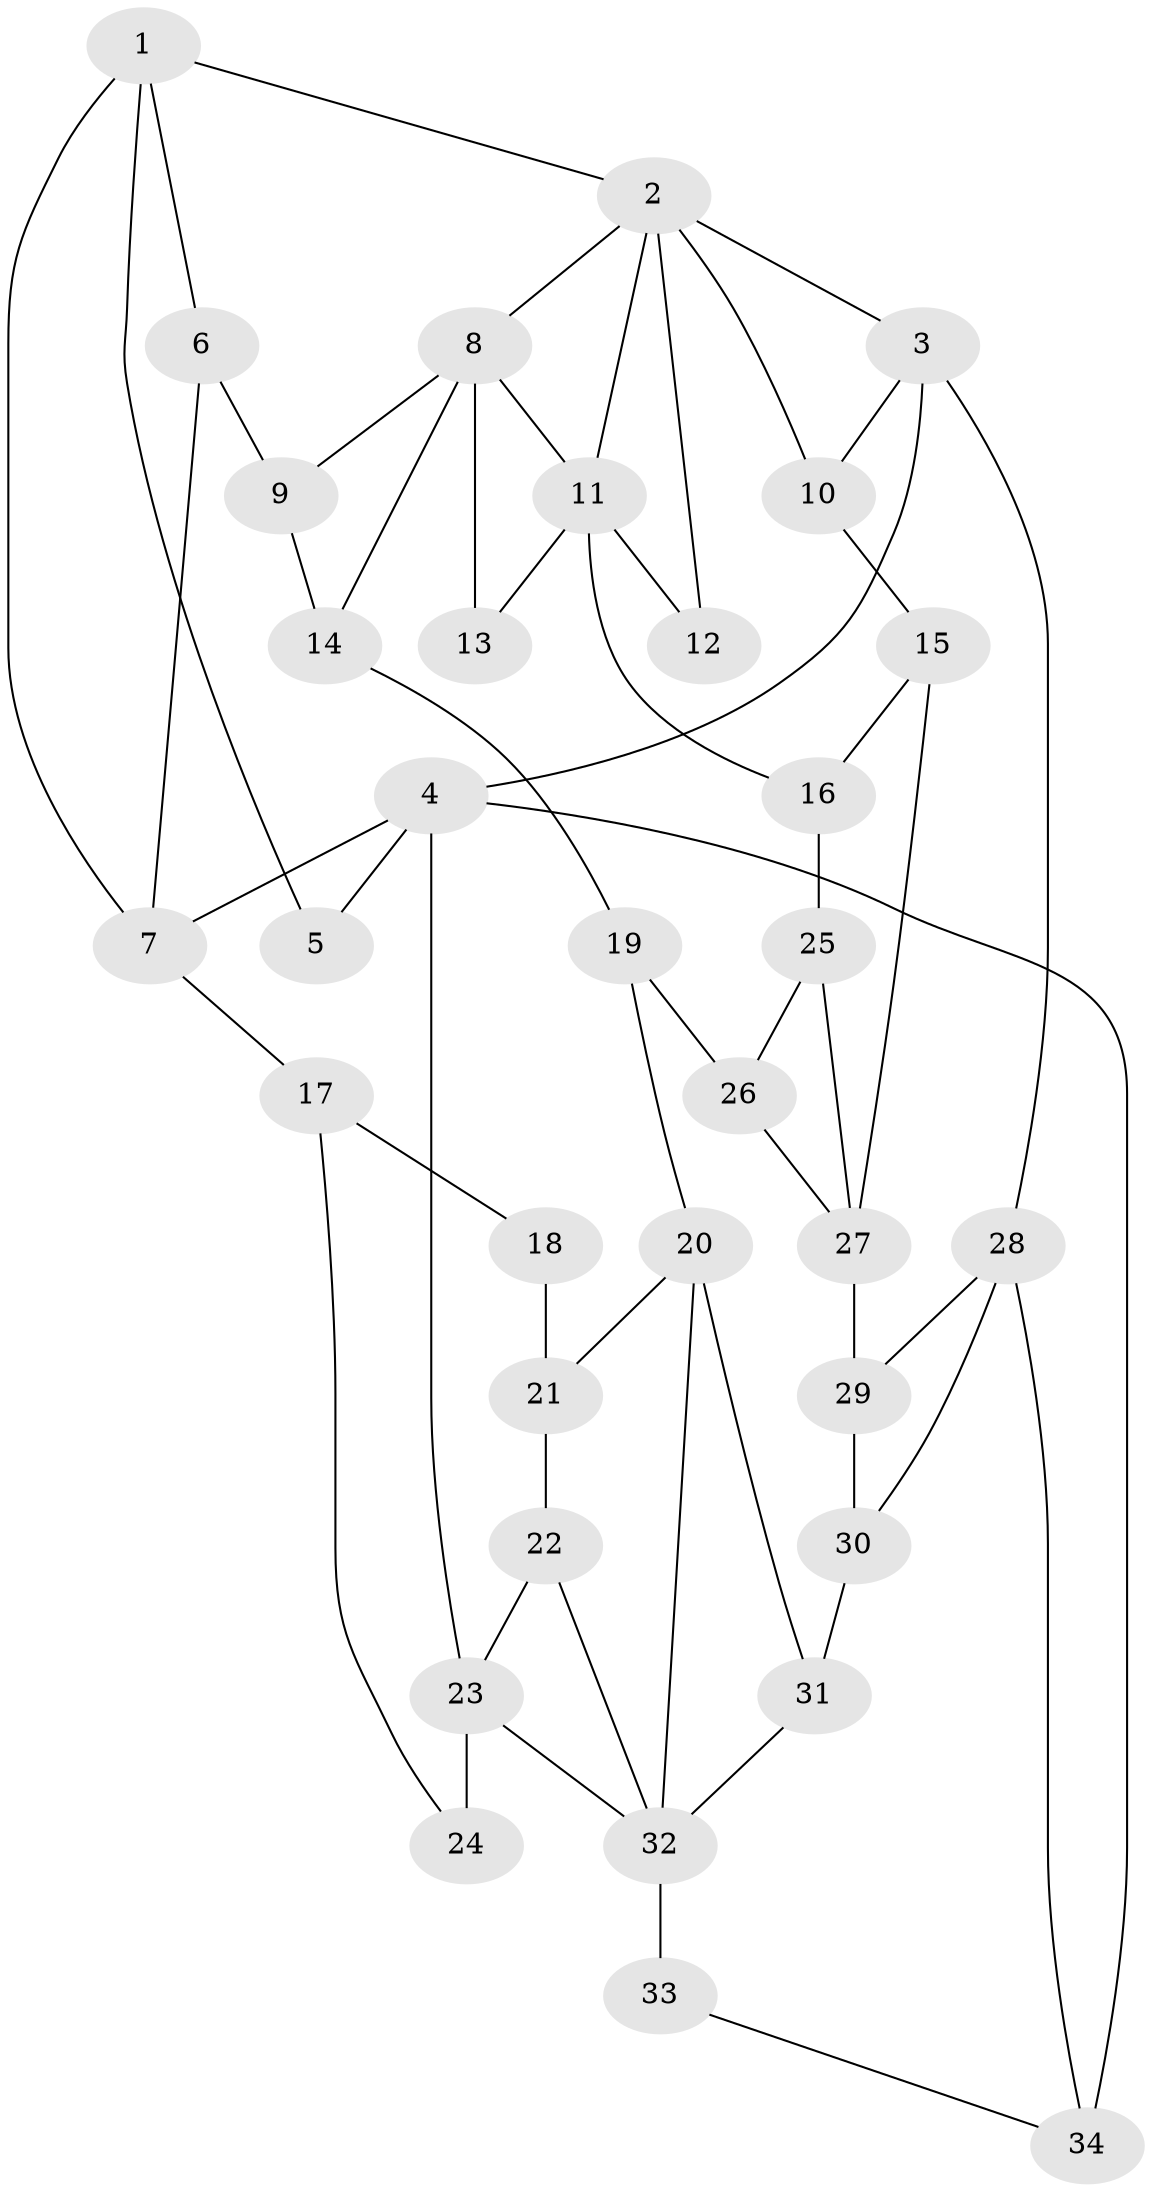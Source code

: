 // original degree distribution, {3: 0.04411764705882353, 4: 0.2647058823529412, 5: 0.4264705882352941, 6: 0.2647058823529412}
// Generated by graph-tools (version 1.1) at 2025/38/03/09/25 02:38:48]
// undirected, 34 vertices, 57 edges
graph export_dot {
graph [start="1"]
  node [color=gray90,style=filled];
  1;
  2;
  3;
  4;
  5;
  6;
  7;
  8;
  9;
  10;
  11;
  12;
  13;
  14;
  15;
  16;
  17;
  18;
  19;
  20;
  21;
  22;
  23;
  24;
  25;
  26;
  27;
  28;
  29;
  30;
  31;
  32;
  33;
  34;
  1 -- 2 [weight=1.0];
  1 -- 5 [weight=1.0];
  1 -- 6 [weight=1.0];
  1 -- 7 [weight=1.0];
  2 -- 3 [weight=1.0];
  2 -- 8 [weight=1.0];
  2 -- 10 [weight=1.0];
  2 -- 11 [weight=1.0];
  2 -- 12 [weight=1.0];
  3 -- 4 [weight=1.0];
  3 -- 10 [weight=1.0];
  3 -- 28 [weight=1.0];
  4 -- 5 [weight=2.0];
  4 -- 7 [weight=1.0];
  4 -- 23 [weight=1.0];
  4 -- 34 [weight=2.0];
  6 -- 7 [weight=1.0];
  6 -- 9 [weight=1.0];
  7 -- 17 [weight=1.0];
  8 -- 9 [weight=1.0];
  8 -- 11 [weight=1.0];
  8 -- 13 [weight=2.0];
  8 -- 14 [weight=1.0];
  9 -- 14 [weight=1.0];
  10 -- 15 [weight=1.0];
  11 -- 12 [weight=2.0];
  11 -- 13 [weight=1.0];
  11 -- 16 [weight=1.0];
  14 -- 19 [weight=1.0];
  15 -- 16 [weight=1.0];
  15 -- 27 [weight=1.0];
  16 -- 25 [weight=1.0];
  17 -- 18 [weight=1.0];
  17 -- 24 [weight=1.0];
  18 -- 21 [weight=1.0];
  19 -- 20 [weight=1.0];
  19 -- 26 [weight=1.0];
  20 -- 21 [weight=1.0];
  20 -- 31 [weight=1.0];
  20 -- 32 [weight=1.0];
  21 -- 22 [weight=1.0];
  22 -- 23 [weight=1.0];
  22 -- 32 [weight=1.0];
  23 -- 24 [weight=2.0];
  23 -- 32 [weight=1.0];
  25 -- 26 [weight=1.0];
  25 -- 27 [weight=2.0];
  26 -- 27 [weight=1.0];
  27 -- 29 [weight=2.0];
  28 -- 29 [weight=1.0];
  28 -- 30 [weight=1.0];
  28 -- 34 [weight=1.0];
  29 -- 30 [weight=3.0];
  30 -- 31 [weight=2.0];
  31 -- 32 [weight=1.0];
  32 -- 33 [weight=2.0];
  33 -- 34 [weight=1.0];
}
